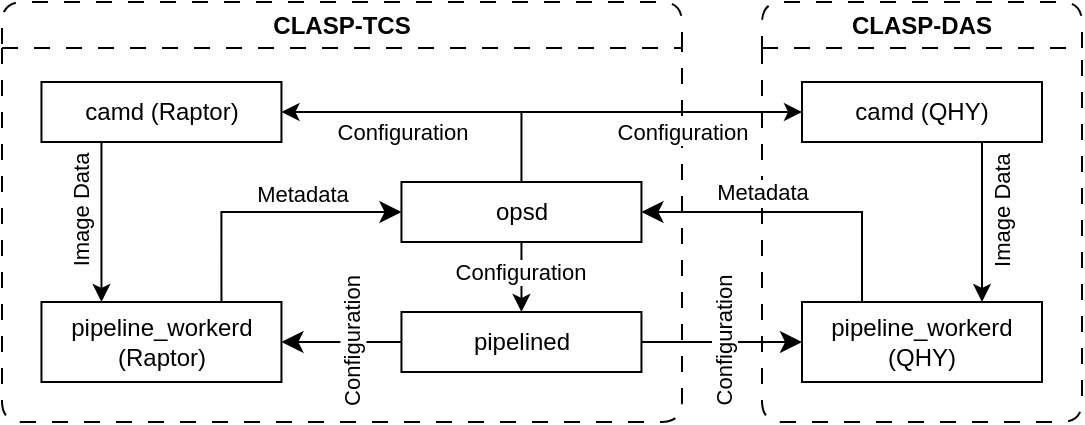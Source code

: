 <mxfile version="21.6.5" type="device">
  <diagram name="Page-1" id="n620oyV6RLyP52oNheAC">
    <mxGraphModel dx="857" dy="1211" grid="1" gridSize="10" guides="1" tooltips="1" connect="1" arrows="1" fold="1" page="1" pageScale="1" pageWidth="900" pageHeight="500" math="0" shadow="0">
      <root>
        <mxCell id="0" />
        <mxCell id="1" parent="0" />
        <mxCell id="oAjD4wo-Gj819_OsbrGj-1" value="CLASP-DAS" style="swimlane;whiteSpace=wrap;html=1;dashed=1;dashPattern=8 8;swimlaneLine=1;glass=0;rounded=1;shadow=0;" vertex="1" parent="1">
          <mxGeometry x="400" y="-480" width="160" height="210" as="geometry" />
        </mxCell>
        <UserObject label="camd (QHY)" treeRoot="1" id="oAjD4wo-Gj819_OsbrGj-38">
          <mxCell style="whiteSpace=wrap;html=1;align=center;treeFolding=1;treeMoving=1;newEdgeStyle={&quot;edgeStyle&quot;:&quot;elbowEdgeStyle&quot;,&quot;startArrow&quot;:&quot;none&quot;,&quot;endArrow&quot;:&quot;none&quot;};" vertex="1" parent="oAjD4wo-Gj819_OsbrGj-1">
            <mxGeometry x="20" y="40" width="120" height="30" as="geometry" />
          </mxCell>
        </UserObject>
        <UserObject label="pipeline_workerd (QHY)" treeRoot="1" id="oAjD4wo-Gj819_OsbrGj-39">
          <mxCell style="whiteSpace=wrap;html=1;align=center;treeFolding=1;treeMoving=1;newEdgeStyle={&quot;edgeStyle&quot;:&quot;elbowEdgeStyle&quot;,&quot;startArrow&quot;:&quot;none&quot;,&quot;endArrow&quot;:&quot;none&quot;};" vertex="1" parent="oAjD4wo-Gj819_OsbrGj-1">
            <mxGeometry x="20" y="150" width="120" height="40" as="geometry" />
          </mxCell>
        </UserObject>
        <mxCell id="oAjD4wo-Gj819_OsbrGj-55" value="" style="endArrow=classic;html=1;rounded=0;exitX=0.75;exitY=1;exitDx=0;exitDy=0;entryX=0.75;entryY=0;entryDx=0;entryDy=0;" edge="1" parent="oAjD4wo-Gj819_OsbrGj-1" source="oAjD4wo-Gj819_OsbrGj-38" target="oAjD4wo-Gj819_OsbrGj-39">
          <mxGeometry width="50" height="50" relative="1" as="geometry">
            <mxPoint x="50" y="70" as="sourcePoint" />
            <mxPoint x="50" y="150" as="targetPoint" />
          </mxGeometry>
        </mxCell>
        <mxCell id="oAjD4wo-Gj819_OsbrGj-56" value="Image Data" style="edgeLabel;html=1;align=center;verticalAlign=middle;resizable=0;points=[];rotation=-90;" vertex="1" connectable="0" parent="oAjD4wo-Gj819_OsbrGj-55">
          <mxGeometry x="-0.41" relative="1" as="geometry">
            <mxPoint x="10" y="11" as="offset" />
          </mxGeometry>
        </mxCell>
        <mxCell id="oAjD4wo-Gj819_OsbrGj-5" value="CLASP-TCS" style="swimlane;whiteSpace=wrap;html=1;dashed=1;dashPattern=8 8;swimlaneLine=1;glass=0;rounded=1;shadow=0;" vertex="1" parent="1">
          <mxGeometry x="20" y="-480" width="340" height="210" as="geometry" />
        </mxCell>
        <UserObject label="camd (Raptor)" treeRoot="1" id="oAjD4wo-Gj819_OsbrGj-15">
          <mxCell style="whiteSpace=wrap;html=1;align=center;treeFolding=1;treeMoving=1;newEdgeStyle={&quot;edgeStyle&quot;:&quot;elbowEdgeStyle&quot;,&quot;startArrow&quot;:&quot;none&quot;,&quot;endArrow&quot;:&quot;none&quot;};" vertex="1" parent="oAjD4wo-Gj819_OsbrGj-5">
            <mxGeometry x="19.73" y="40" width="120" height="30" as="geometry" />
          </mxCell>
        </UserObject>
        <UserObject label="pipeline_workerd (Raptor)" treeRoot="1" id="oAjD4wo-Gj819_OsbrGj-16">
          <mxCell style="whiteSpace=wrap;html=1;align=center;treeFolding=1;treeMoving=1;newEdgeStyle={&quot;edgeStyle&quot;:&quot;elbowEdgeStyle&quot;,&quot;startArrow&quot;:&quot;none&quot;,&quot;endArrow&quot;:&quot;none&quot;};" vertex="1" parent="oAjD4wo-Gj819_OsbrGj-5">
            <mxGeometry x="19.73" y="150" width="120" height="40" as="geometry" />
          </mxCell>
        </UserObject>
        <UserObject label="opsd" treeRoot="1" id="oAjD4wo-Gj819_OsbrGj-17">
          <mxCell style="whiteSpace=wrap;html=1;align=center;treeFolding=1;treeMoving=1;newEdgeStyle={&quot;edgeStyle&quot;:&quot;elbowEdgeStyle&quot;,&quot;startArrow&quot;:&quot;none&quot;,&quot;endArrow&quot;:&quot;none&quot;};" vertex="1" parent="oAjD4wo-Gj819_OsbrGj-5">
            <mxGeometry x="199.73" y="90" width="120" height="30" as="geometry" />
          </mxCell>
        </UserObject>
        <UserObject label="pipelined" treeRoot="1" id="oAjD4wo-Gj819_OsbrGj-18">
          <mxCell style="whiteSpace=wrap;html=1;align=center;treeFolding=1;treeMoving=1;newEdgeStyle={&quot;edgeStyle&quot;:&quot;elbowEdgeStyle&quot;,&quot;startArrow&quot;:&quot;none&quot;,&quot;endArrow&quot;:&quot;none&quot;};" vertex="1" parent="oAjD4wo-Gj819_OsbrGj-5">
            <mxGeometry x="199.73" y="155" width="120" height="30" as="geometry" />
          </mxCell>
        </UserObject>
        <mxCell id="oAjD4wo-Gj819_OsbrGj-20" value="" style="endArrow=classic;html=1;rounded=0;exitX=0.25;exitY=1;exitDx=0;exitDy=0;entryX=0.25;entryY=0;entryDx=0;entryDy=0;" edge="1" parent="oAjD4wo-Gj819_OsbrGj-5" source="oAjD4wo-Gj819_OsbrGj-15" target="oAjD4wo-Gj819_OsbrGj-16">
          <mxGeometry width="50" height="50" relative="1" as="geometry">
            <mxPoint x="199.73" y="140" as="sourcePoint" />
            <mxPoint x="249.73" y="90" as="targetPoint" />
          </mxGeometry>
        </mxCell>
        <mxCell id="oAjD4wo-Gj819_OsbrGj-21" value="Image Data" style="edgeLabel;html=1;align=center;verticalAlign=middle;resizable=0;points=[];rotation=-90;" vertex="1" connectable="0" parent="oAjD4wo-Gj819_OsbrGj-20">
          <mxGeometry x="-0.41" relative="1" as="geometry">
            <mxPoint x="-10" y="11" as="offset" />
          </mxGeometry>
        </mxCell>
        <mxCell id="oAjD4wo-Gj819_OsbrGj-24" value="" style="edgeStyle=elbowEdgeStyle;elbow=horizontal;endArrow=classic;html=1;curved=0;rounded=0;endSize=8;startSize=8;entryX=1;entryY=0.5;entryDx=0;entryDy=0;exitX=0;exitY=0.5;exitDx=0;exitDy=0;" edge="1" parent="oAjD4wo-Gj819_OsbrGj-5" source="oAjD4wo-Gj819_OsbrGj-18" target="oAjD4wo-Gj819_OsbrGj-16">
          <mxGeometry width="50" height="50" relative="1" as="geometry">
            <mxPoint x="209.73" y="160" as="sourcePoint" />
            <mxPoint x="259.73" y="110" as="targetPoint" />
          </mxGeometry>
        </mxCell>
        <mxCell id="oAjD4wo-Gj819_OsbrGj-25" value="Configuration" style="edgeLabel;html=1;align=center;verticalAlign=middle;resizable=0;points=[];rotation=-90;" vertex="1" connectable="0" parent="oAjD4wo-Gj819_OsbrGj-24">
          <mxGeometry x="0.159" relative="1" as="geometry">
            <mxPoint x="10" as="offset" />
          </mxGeometry>
        </mxCell>
        <mxCell id="oAjD4wo-Gj819_OsbrGj-26" value="" style="endArrow=classic;html=1;rounded=0;entryX=0.5;entryY=0;entryDx=0;entryDy=0;exitX=0.5;exitY=1;exitDx=0;exitDy=0;" edge="1" parent="oAjD4wo-Gj819_OsbrGj-5" source="oAjD4wo-Gj819_OsbrGj-17" target="oAjD4wo-Gj819_OsbrGj-18">
          <mxGeometry width="50" height="50" relative="1" as="geometry">
            <mxPoint x="119.73" y="250" as="sourcePoint" />
            <mxPoint x="169.73" y="200" as="targetPoint" />
          </mxGeometry>
        </mxCell>
        <mxCell id="oAjD4wo-Gj819_OsbrGj-27" value="Configuration" style="edgeLabel;html=1;align=center;verticalAlign=middle;resizable=0;points=[];" vertex="1" connectable="0" parent="oAjD4wo-Gj819_OsbrGj-26">
          <mxGeometry x="-0.129" y="-1" relative="1" as="geometry">
            <mxPoint as="offset" />
          </mxGeometry>
        </mxCell>
        <mxCell id="oAjD4wo-Gj819_OsbrGj-34" value="" style="edgeStyle=segmentEdgeStyle;endArrow=classic;html=1;curved=0;rounded=0;endSize=8;startSize=8;entryX=0;entryY=0.5;entryDx=0;entryDy=0;exitX=0.75;exitY=0;exitDx=0;exitDy=0;" edge="1" parent="oAjD4wo-Gj819_OsbrGj-5" source="oAjD4wo-Gj819_OsbrGj-16" target="oAjD4wo-Gj819_OsbrGj-17">
          <mxGeometry width="50" height="50" relative="1" as="geometry">
            <mxPoint x="169.73" y="130" as="sourcePoint" />
            <mxPoint x="179.73" y="110" as="targetPoint" />
            <Array as="points">
              <mxPoint x="109.73" y="105" />
            </Array>
          </mxGeometry>
        </mxCell>
        <mxCell id="oAjD4wo-Gj819_OsbrGj-35" value="Metadata" style="edgeLabel;html=1;align=center;verticalAlign=middle;resizable=0;points=[];" vertex="1" connectable="0" parent="oAjD4wo-Gj819_OsbrGj-34">
          <mxGeometry x="-0.443" relative="1" as="geometry">
            <mxPoint x="40" y="-17" as="offset" />
          </mxGeometry>
        </mxCell>
        <mxCell id="oAjD4wo-Gj819_OsbrGj-36" value="" style="endArrow=classic;html=1;rounded=0;exitX=0.5;exitY=0;exitDx=0;exitDy=0;entryX=1;entryY=0.5;entryDx=0;entryDy=0;" edge="1" parent="oAjD4wo-Gj819_OsbrGj-5" source="oAjD4wo-Gj819_OsbrGj-17" target="oAjD4wo-Gj819_OsbrGj-15">
          <mxGeometry width="50" height="50" relative="1" as="geometry">
            <mxPoint x="259.73" y="90" as="sourcePoint" />
            <mxPoint x="309.73" y="40" as="targetPoint" />
            <Array as="points">
              <mxPoint x="259.73" y="55" />
            </Array>
          </mxGeometry>
        </mxCell>
        <mxCell id="oAjD4wo-Gj819_OsbrGj-37" value="Configuration" style="edgeLabel;html=1;align=center;verticalAlign=middle;resizable=0;points=[];" vertex="1" connectable="0" parent="oAjD4wo-Gj819_OsbrGj-36">
          <mxGeometry x="-0.249" relative="1" as="geometry">
            <mxPoint x="-37" y="10" as="offset" />
          </mxGeometry>
        </mxCell>
        <mxCell id="oAjD4wo-Gj819_OsbrGj-61" value="" style="edgeStyle=elbowEdgeStyle;elbow=horizontal;endArrow=classic;html=1;curved=0;rounded=0;endSize=8;startSize=8;entryX=0;entryY=0.5;entryDx=0;entryDy=0;" edge="1" parent="oAjD4wo-Gj819_OsbrGj-5" target="oAjD4wo-Gj819_OsbrGj-39">
          <mxGeometry width="50" height="50" relative="1" as="geometry">
            <mxPoint x="320" y="170" as="sourcePoint" />
            <mxPoint x="370" y="159.62" as="targetPoint" />
          </mxGeometry>
        </mxCell>
        <mxCell id="oAjD4wo-Gj819_OsbrGj-62" value="Configuration" style="edgeLabel;html=1;align=center;verticalAlign=middle;resizable=0;points=[];rotation=-90;" vertex="1" connectable="0" parent="oAjD4wo-Gj819_OsbrGj-61">
          <mxGeometry x="0.159" relative="1" as="geometry">
            <mxPoint x="-6" as="offset" />
          </mxGeometry>
        </mxCell>
        <mxCell id="oAjD4wo-Gj819_OsbrGj-57" value="" style="endArrow=classic;html=1;rounded=0;entryX=0;entryY=0.5;entryDx=0;entryDy=0;" edge="1" parent="1" target="oAjD4wo-Gj819_OsbrGj-38">
          <mxGeometry width="50" height="50" relative="1" as="geometry">
            <mxPoint x="280" y="-425" as="sourcePoint" />
            <mxPoint x="380" y="-270" as="targetPoint" />
          </mxGeometry>
        </mxCell>
        <mxCell id="oAjD4wo-Gj819_OsbrGj-58" value="Configuration" style="edgeLabel;html=1;align=center;verticalAlign=middle;resizable=0;points=[];" vertex="1" connectable="0" parent="oAjD4wo-Gj819_OsbrGj-57">
          <mxGeometry x="-0.283" relative="1" as="geometry">
            <mxPoint x="30" y="10" as="offset" />
          </mxGeometry>
        </mxCell>
        <mxCell id="oAjD4wo-Gj819_OsbrGj-59" value="" style="edgeStyle=segmentEdgeStyle;endArrow=classic;html=1;curved=0;rounded=0;endSize=8;startSize=8;entryX=1;entryY=0.5;entryDx=0;entryDy=0;exitX=0.25;exitY=0;exitDx=0;exitDy=0;" edge="1" parent="1" source="oAjD4wo-Gj819_OsbrGj-39" target="oAjD4wo-Gj819_OsbrGj-17">
          <mxGeometry width="50" height="50" relative="1" as="geometry">
            <mxPoint x="420" y="-340" as="sourcePoint" />
            <mxPoint x="330" y="-385" as="targetPoint" />
            <Array as="points">
              <mxPoint x="450" y="-375" />
            </Array>
          </mxGeometry>
        </mxCell>
        <mxCell id="oAjD4wo-Gj819_OsbrGj-60" value="Metadata" style="edgeLabel;html=1;align=center;verticalAlign=middle;resizable=0;points=[];" vertex="1" connectable="0" parent="oAjD4wo-Gj819_OsbrGj-59">
          <mxGeometry x="-0.443" relative="1" as="geometry">
            <mxPoint x="-50" y="-12" as="offset" />
          </mxGeometry>
        </mxCell>
      </root>
    </mxGraphModel>
  </diagram>
</mxfile>
